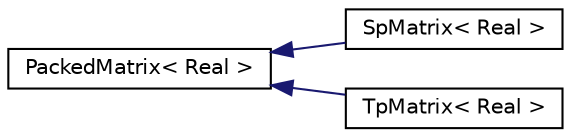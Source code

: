 digraph "Graphical Class Hierarchy"
{
  edge [fontname="Helvetica",fontsize="10",labelfontname="Helvetica",labelfontsize="10"];
  node [fontname="Helvetica",fontsize="10",shape=record];
  rankdir="LR";
  Node0 [label="PackedMatrix\< Real \>",height=0.2,width=0.4,color="black", fillcolor="white", style="filled",URL="$classkaldi_1_1PackedMatrix.html",tooltip="Packed matrix: base class for triangular and symmetric matrices. "];
  Node0 -> Node1 [dir="back",color="midnightblue",fontsize="10",style="solid",fontname="Helvetica"];
  Node1 [label="SpMatrix\< Real \>",height=0.2,width=0.4,color="black", fillcolor="white", style="filled",URL="$classkaldi_1_1SpMatrix.html",tooltip="Packed symetric matrix class. "];
  Node0 -> Node2 [dir="back",color="midnightblue",fontsize="10",style="solid",fontname="Helvetica"];
  Node2 [label="TpMatrix\< Real \>",height=0.2,width=0.4,color="black", fillcolor="white", style="filled",URL="$classkaldi_1_1TpMatrix.html",tooltip="Packed symetric matrix class. "];
}

